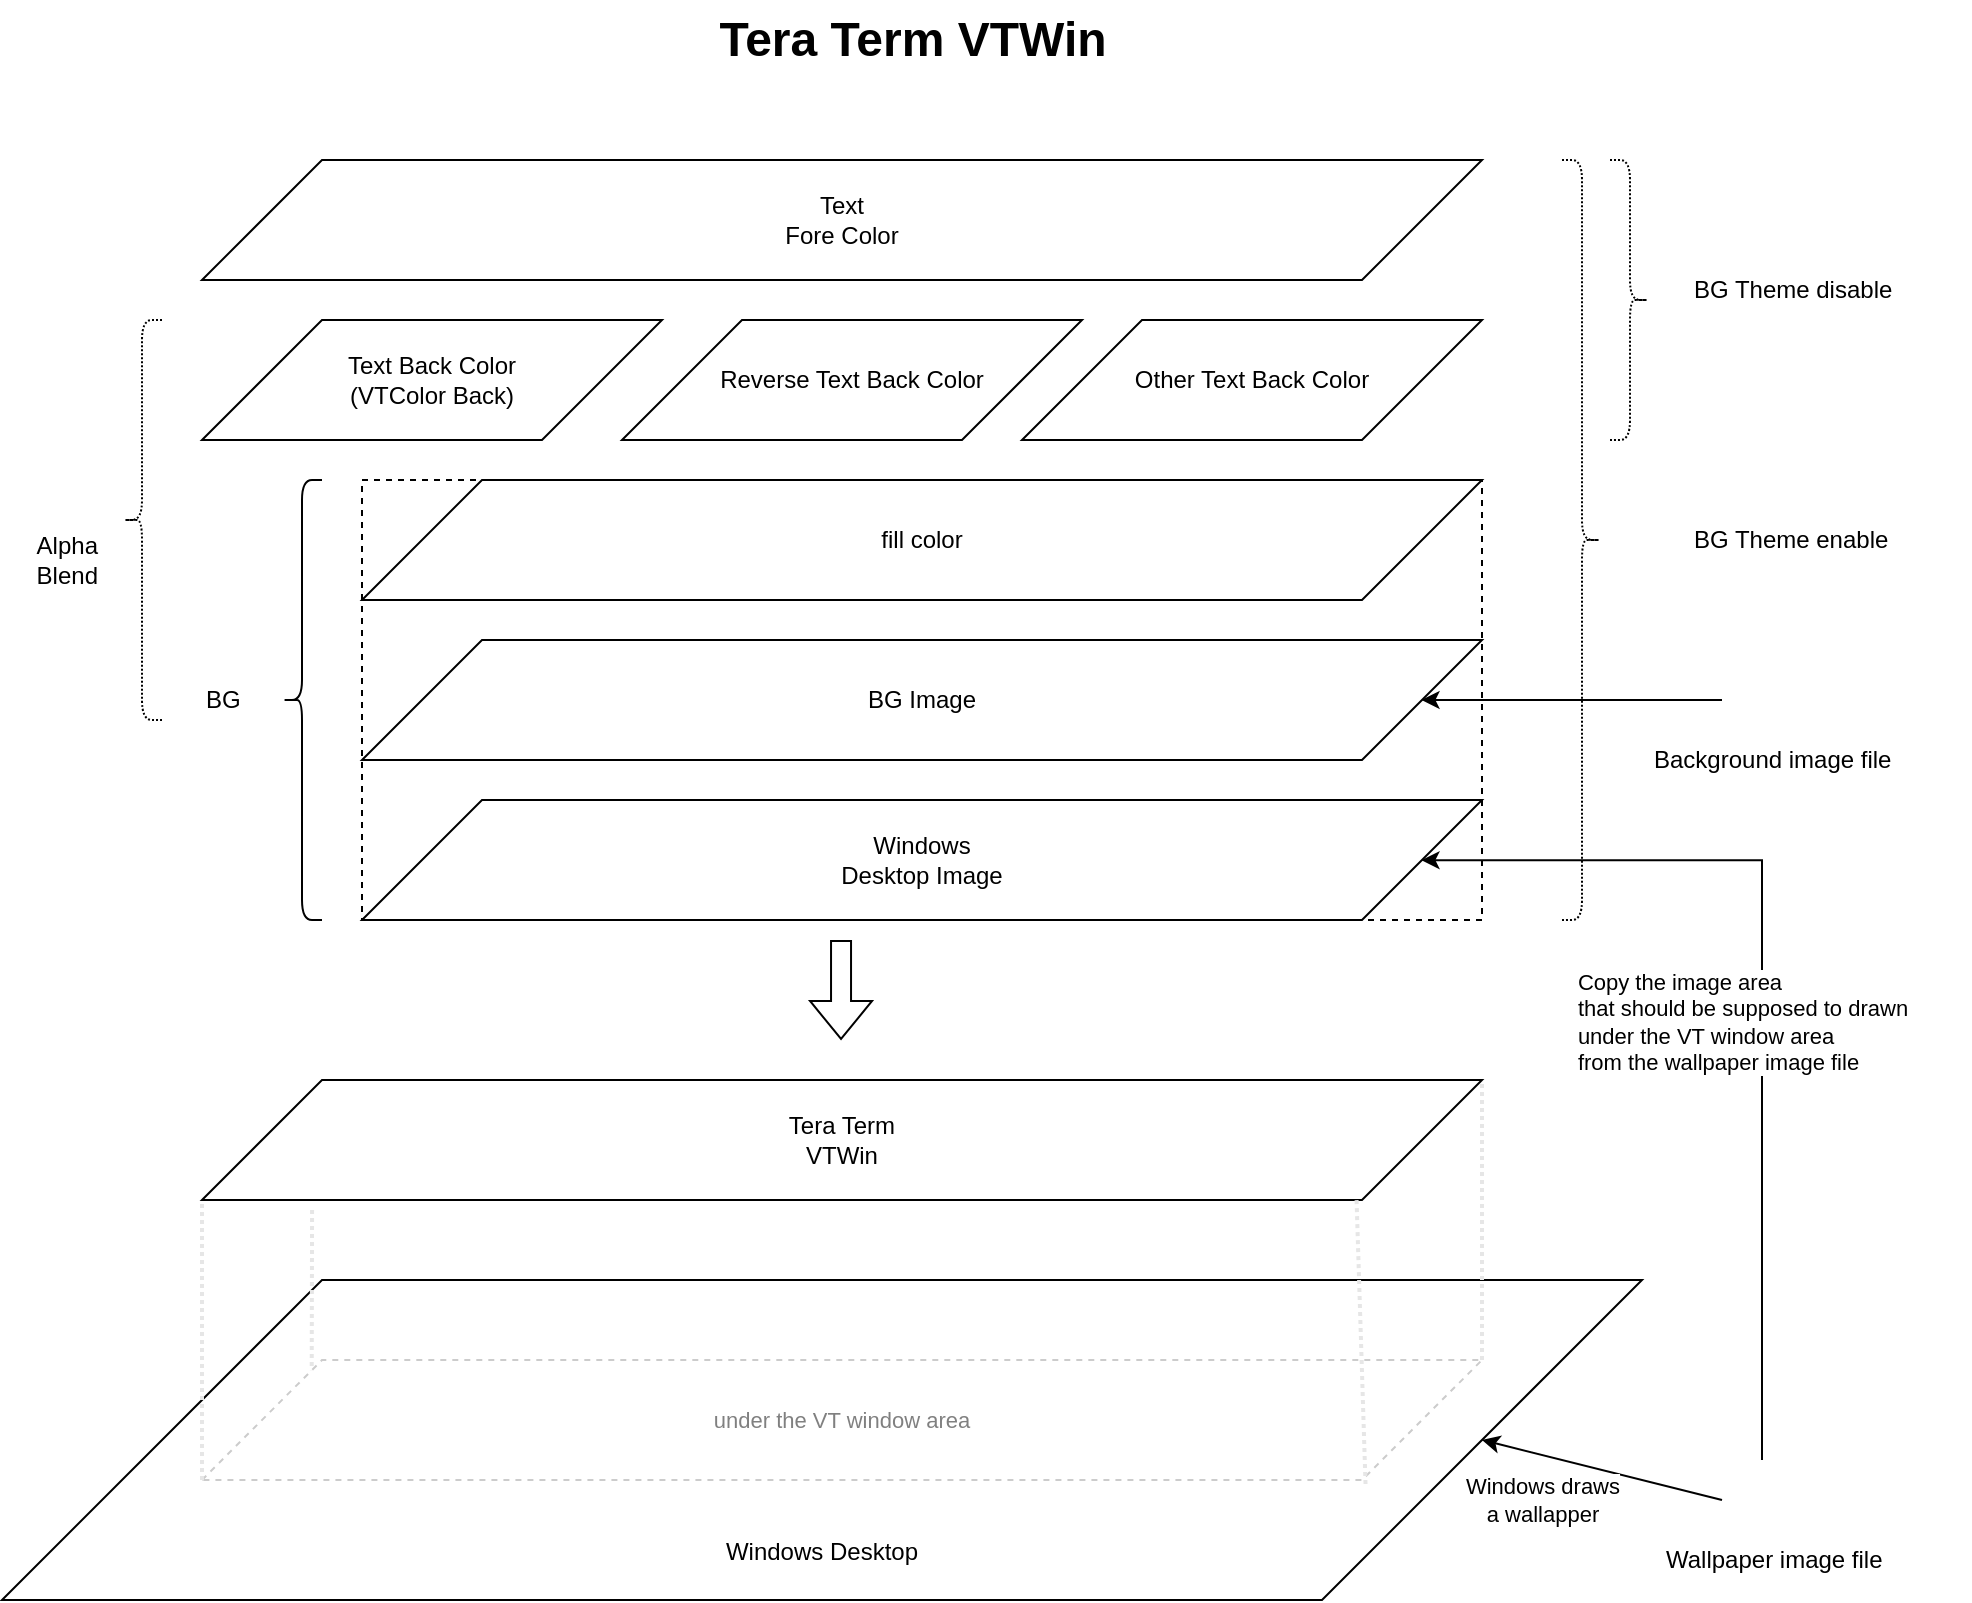 <mxfile version="24.0.4" type="device">
  <diagram id="43EYmB6aX4fBDrA9yYFB" name="ページ1">
    <mxGraphModel dx="1434" dy="738" grid="1" gridSize="10" guides="1" tooltips="1" connect="1" arrows="1" fold="1" page="1" pageScale="1" pageWidth="827" pageHeight="1169" math="0" shadow="0">
      <root>
        <mxCell id="0" />
        <mxCell id="1" parent="0" />
        <mxCell id="66j4xYBHwLRptgbT5V5Y-3" value="Windows&lt;br&gt;Desktop Image" style="shape=parallelogram;perimeter=parallelogramPerimeter;whiteSpace=wrap;html=1;fixedSize=1;size=60;" parent="1" vertex="1">
          <mxGeometry x="200" y="680" width="560" height="60" as="geometry" />
        </mxCell>
        <mxCell id="66j4xYBHwLRptgbT5V5Y-4" value="BG Image" style="shape=parallelogram;perimeter=parallelogramPerimeter;whiteSpace=wrap;html=1;fixedSize=1;size=60;" parent="1" vertex="1">
          <mxGeometry x="200" y="600" width="560" height="60" as="geometry" />
        </mxCell>
        <mxCell id="66j4xYBHwLRptgbT5V5Y-5" value="Other Text Back Color" style="shape=parallelogram;perimeter=parallelogramPerimeter;whiteSpace=wrap;html=1;fixedSize=1;size=60;" parent="1" vertex="1">
          <mxGeometry x="530" y="440" width="230" height="60" as="geometry" />
        </mxCell>
        <mxCell id="66j4xYBHwLRptgbT5V5Y-14" value="Text&lt;br&gt;Fore Color" style="shape=parallelogram;perimeter=parallelogramPerimeter;whiteSpace=wrap;html=1;fixedSize=1;size=60;" parent="1" vertex="1">
          <mxGeometry x="120" y="360" width="640" height="60" as="geometry" />
        </mxCell>
        <mxCell id="66j4xYBHwLRptgbT5V5Y-15" value="Text Back Color&lt;br&gt;(VTColor Back)" style="shape=parallelogram;perimeter=parallelogramPerimeter;whiteSpace=wrap;html=1;fixedSize=1;size=60;" parent="1" vertex="1">
          <mxGeometry x="120" y="440" width="230" height="60" as="geometry" />
        </mxCell>
        <mxCell id="66j4xYBHwLRptgbT5V5Y-19" value="Tera Term VTWin" style="text;strokeColor=none;fillColor=none;html=1;fontSize=24;fontStyle=1;verticalAlign=middle;align=center;" parent="1" vertex="1">
          <mxGeometry x="340" y="280" width="270" height="40" as="geometry" />
        </mxCell>
        <mxCell id="66j4xYBHwLRptgbT5V5Y-34" value="Tera Term&lt;br&gt;VTWin" style="shape=parallelogram;perimeter=parallelogramPerimeter;whiteSpace=wrap;html=1;fixedSize=1;size=60;" parent="1" vertex="1">
          <mxGeometry x="120" y="820" width="640" height="60" as="geometry" />
        </mxCell>
        <mxCell id="66j4xYBHwLRptgbT5V5Y-35" value="" style="shape=flexArrow;endArrow=classic;html=1;rounded=0;fontSize=15;" parent="1" edge="1">
          <mxGeometry width="50" height="50" relative="1" as="geometry">
            <mxPoint x="439.52" y="750" as="sourcePoint" />
            <mxPoint x="439.52" y="800" as="targetPoint" />
          </mxGeometry>
        </mxCell>
        <mxCell id="OhC7uDgcLruI0Fo6Zqfk-2" value="fill color" style="shape=parallelogram;perimeter=parallelogramPerimeter;whiteSpace=wrap;html=1;fixedSize=1;size=60;" parent="1" vertex="1">
          <mxGeometry x="200" y="520" width="560" height="60" as="geometry" />
        </mxCell>
        <mxCell id="OhC7uDgcLruI0Fo6Zqfk-3" value="Reverse Text Back Color" style="shape=parallelogram;perimeter=parallelogramPerimeter;whiteSpace=wrap;html=1;fixedSize=1;size=60;" parent="1" vertex="1">
          <mxGeometry x="330" y="440" width="230" height="60" as="geometry" />
        </mxCell>
        <mxCell id="OhC7uDgcLruI0Fo6Zqfk-6" value="" style="rounded=0;whiteSpace=wrap;html=1;fillColor=none;dashed=1;" parent="1" vertex="1">
          <mxGeometry x="200" y="520" width="560" height="220" as="geometry" />
        </mxCell>
        <mxCell id="OhC7uDgcLruI0Fo6Zqfk-11" value="" style="shape=curlyBracket;whiteSpace=wrap;html=1;rounded=1;dashed=1;dashPattern=1 1;fillColor=none;" parent="1" vertex="1">
          <mxGeometry x="80" y="440" width="20" height="200" as="geometry" />
        </mxCell>
        <mxCell id="OhC7uDgcLruI0Fo6Zqfk-12" value="Alpha&lt;br&gt;Blend" style="text;html=1;strokeColor=none;fillColor=none;align=right;verticalAlign=middle;whiteSpace=wrap;rounded=0;dashed=1;dashPattern=1 1;" parent="1" vertex="1">
          <mxGeometry x="20" y="545" width="50" height="30" as="geometry" />
        </mxCell>
        <mxCell id="OhC7uDgcLruI0Fo6Zqfk-4" value="" style="shape=curlyBracket;whiteSpace=wrap;html=1;rounded=1;" parent="1" vertex="1">
          <mxGeometry x="160" y="520" width="20" height="220" as="geometry" />
        </mxCell>
        <mxCell id="OhC7uDgcLruI0Fo6Zqfk-5" value="BG" style="text;html=1;strokeColor=none;fillColor=none;align=left;verticalAlign=middle;whiteSpace=wrap;rounded=0;" parent="1" vertex="1">
          <mxGeometry x="120" y="615" width="50" height="30" as="geometry" />
        </mxCell>
        <mxCell id="OhC7uDgcLruI0Fo6Zqfk-14" value="" style="shape=curlyBracket;whiteSpace=wrap;html=1;rounded=1;flipH=1;dashed=1;dashPattern=1 1;fillColor=none;" parent="1" vertex="1">
          <mxGeometry x="824" y="360" width="20" height="140" as="geometry" />
        </mxCell>
        <mxCell id="OhC7uDgcLruI0Fo6Zqfk-15" value="BG Theme disable" style="text;html=1;strokeColor=none;fillColor=none;align=left;verticalAlign=middle;whiteSpace=wrap;rounded=0;dashed=1;dashPattern=1 1;" parent="1" vertex="1">
          <mxGeometry x="864" y="410" width="140" height="30" as="geometry" />
        </mxCell>
        <mxCell id="OhC7uDgcLruI0Fo6Zqfk-16" value="" style="shape=curlyBracket;whiteSpace=wrap;html=1;rounded=1;flipH=1;dashed=1;dashPattern=1 1;fillColor=none;" parent="1" vertex="1">
          <mxGeometry x="800" y="360" width="20" height="380" as="geometry" />
        </mxCell>
        <mxCell id="OhC7uDgcLruI0Fo6Zqfk-17" value="BG Theme enable" style="text;html=1;strokeColor=none;fillColor=none;align=left;verticalAlign=middle;whiteSpace=wrap;rounded=0;dashed=1;dashPattern=1 1;" parent="1" vertex="1">
          <mxGeometry x="864" y="535" width="140" height="30" as="geometry" />
        </mxCell>
        <mxCell id="sJWxUWgGRTOKlSUdBQws-1" value="" style="shape=image;html=1;verticalAlign=top;verticalLabelPosition=bottom;labelBackgroundColor=#ffffff;imageAspect=0;aspect=fixed;image=https://cdn3.iconfinder.com/data/icons/essential-pack-2/48/10-Image_File-128.png" parent="1" vertex="1">
          <mxGeometry x="880" y="610" width="40" height="40" as="geometry" />
        </mxCell>
        <mxCell id="sJWxUWgGRTOKlSUdBQws-2" value="Background image file" style="text;html=1;strokeColor=none;fillColor=none;align=left;verticalAlign=middle;whiteSpace=wrap;rounded=0;dashed=1;dashPattern=1 1;" parent="1" vertex="1">
          <mxGeometry x="844" y="650" width="126" height="20" as="geometry" />
        </mxCell>
        <mxCell id="sJWxUWgGRTOKlSUdBQws-3" value="" style="endArrow=classic;html=1;rounded=0;exitX=0;exitY=0.5;exitDx=0;exitDy=0;entryX=0.946;entryY=0.5;entryDx=0;entryDy=0;entryPerimeter=0;" parent="1" source="sJWxUWgGRTOKlSUdBQws-1" target="OhC7uDgcLruI0Fo6Zqfk-6" edge="1">
          <mxGeometry width="50" height="50" relative="1" as="geometry">
            <mxPoint x="850" y="770" as="sourcePoint" />
            <mxPoint x="890" y="650" as="targetPoint" />
          </mxGeometry>
        </mxCell>
        <mxCell id="sJWxUWgGRTOKlSUdBQws-4" value="Windows Desktop&lt;div&gt;&lt;br&gt;&lt;/div&gt;" style="shape=parallelogram;perimeter=parallelogramPerimeter;whiteSpace=wrap;html=1;fixedSize=1;size=160;verticalAlign=bottom;" parent="1" vertex="1">
          <mxGeometry x="20" y="920" width="820" height="160" as="geometry" />
        </mxCell>
        <mxCell id="sJWxUWgGRTOKlSUdBQws-7" value="" style="shape=image;html=1;verticalAlign=top;verticalLabelPosition=bottom;labelBackgroundColor=#ffffff;imageAspect=0;aspect=fixed;image=https://cdn3.iconfinder.com/data/icons/essential-pack-2/48/10-Image_File-128.png" parent="1" vertex="1">
          <mxGeometry x="880" y="1010" width="40" height="40" as="geometry" />
        </mxCell>
        <mxCell id="sJWxUWgGRTOKlSUdBQws-8" value="Wallpaper image file" style="text;html=1;strokeColor=none;fillColor=none;align=left;verticalAlign=middle;whiteSpace=wrap;rounded=0;dashed=1;dashPattern=1 1;" parent="1" vertex="1">
          <mxGeometry x="850" y="1050" width="120" height="20" as="geometry" />
        </mxCell>
        <mxCell id="sJWxUWgGRTOKlSUdBQws-9" value="Windows draws&lt;div&gt;a wallapper&lt;/div&gt;" style="endArrow=classic;html=1;rounded=0;exitX=0;exitY=0.5;exitDx=0;exitDy=0;entryX=1;entryY=0.5;entryDx=0;entryDy=0;" parent="1" source="sJWxUWgGRTOKlSUdBQws-7" edge="1" target="sJWxUWgGRTOKlSUdBQws-4">
          <mxGeometry x="0.412" y="22" width="50" height="50" relative="1" as="geometry">
            <mxPoint x="840" y="1140" as="sourcePoint" />
            <mxPoint x="770" y="1030" as="targetPoint" />
            <mxPoint as="offset" />
          </mxGeometry>
        </mxCell>
        <mxCell id="sJWxUWgGRTOKlSUdBQws-10" value="" style="endArrow=classic;html=1;rounded=0;exitX=0.5;exitY=0;exitDx=0;exitDy=0;edgeStyle=orthogonalEdgeStyle;entryX=0.946;entryY=0.864;entryDx=0;entryDy=0;entryPerimeter=0;" parent="1" source="sJWxUWgGRTOKlSUdBQws-7" target="OhC7uDgcLruI0Fo6Zqfk-6" edge="1">
          <mxGeometry width="50" height="50" relative="1" as="geometry">
            <mxPoint x="930" y="850" as="sourcePoint" />
            <mxPoint x="980" y="800" as="targetPoint" />
            <Array as="points">
              <mxPoint x="900" y="710" />
            </Array>
          </mxGeometry>
        </mxCell>
        <mxCell id="sJWxUWgGRTOKlSUdBQws-11" value="&lt;div style=&quot;text-align: left;&quot;&gt;Copy the image area&lt;/div&gt;&lt;div style=&quot;text-align: left;&quot;&gt;that should be supposed to drawn&lt;/div&gt;&lt;div style=&quot;text-align: left;&quot;&gt;under the VT window area&lt;/div&gt;&lt;div style=&quot;text-align: left;&quot;&gt;from the wallpaper image file&lt;br&gt;&lt;/div&gt;" style="edgeLabel;html=1;align=center;verticalAlign=middle;resizable=0;points=[];" parent="sJWxUWgGRTOKlSUdBQws-10" vertex="1" connectable="0">
          <mxGeometry x="-0.164" y="-5" relative="1" as="geometry">
            <mxPoint x="-15" y="-23" as="offset" />
          </mxGeometry>
        </mxCell>
        <mxCell id="sJWxUWgGRTOKlSUdBQws-13" value="&lt;span style=&quot;font-size: 11px; text-align: left; text-wrap: nowrap; background-color: rgb(255, 255, 255);&quot;&gt;under the VT window area&lt;/span&gt;" style="shape=parallelogram;perimeter=parallelogramPerimeter;whiteSpace=wrap;html=1;fixedSize=1;size=60;dashed=1;strokeColor=#CCCCCC;fontColor=#808080;" parent="1" vertex="1">
          <mxGeometry x="120" y="960" width="640" height="60" as="geometry" />
        </mxCell>
        <mxCell id="sJWxUWgGRTOKlSUdBQws-14" value="" style="endArrow=none;dashed=1;html=1;strokeWidth=2;rounded=0;entryX=0;entryY=1;entryDx=0;entryDy=0;exitX=0;exitY=1;exitDx=0;exitDy=0;dashPattern=1 1;strokeColor=#E6E6E6;" parent="1" source="sJWxUWgGRTOKlSUdBQws-13" target="66j4xYBHwLRptgbT5V5Y-34" edge="1">
          <mxGeometry width="50" height="50" relative="1" as="geometry">
            <mxPoint x="580" y="770" as="sourcePoint" />
            <mxPoint x="630" y="720" as="targetPoint" />
          </mxGeometry>
        </mxCell>
        <mxCell id="sJWxUWgGRTOKlSUdBQws-15" value="" style="endArrow=none;dashed=1;html=1;strokeWidth=2;rounded=0;entryX=0.902;entryY=1;entryDx=0;entryDy=0;exitX=0.909;exitY=1.033;exitDx=0;exitDy=0;dashPattern=1 1;strokeColor=#E6E6E6;entryPerimeter=0;exitPerimeter=0;" parent="1" source="sJWxUWgGRTOKlSUdBQws-13" target="66j4xYBHwLRptgbT5V5Y-34" edge="1">
          <mxGeometry width="50" height="50" relative="1" as="geometry">
            <mxPoint x="670" y="1050" as="sourcePoint" />
            <mxPoint x="670" y="910" as="targetPoint" />
          </mxGeometry>
        </mxCell>
        <mxCell id="sJWxUWgGRTOKlSUdBQws-16" value="" style="endArrow=none;dashed=1;html=1;strokeWidth=2;rounded=0;entryX=1;entryY=0;entryDx=0;entryDy=0;exitX=1;exitY=0;exitDx=0;exitDy=0;dashPattern=1 1;strokeColor=#E6E6E6;" parent="1" source="sJWxUWgGRTOKlSUdBQws-13" target="66j4xYBHwLRptgbT5V5Y-34" edge="1">
          <mxGeometry width="50" height="50" relative="1" as="geometry">
            <mxPoint x="712" y="1032" as="sourcePoint" />
            <mxPoint x="707" y="890" as="targetPoint" />
          </mxGeometry>
        </mxCell>
        <mxCell id="sJWxUWgGRTOKlSUdBQws-17" value="" style="endArrow=none;dashed=1;html=1;strokeWidth=2;rounded=0;entryX=0;entryY=0;entryDx=0;entryDy=0;dashPattern=1 1;strokeColor=#E6E6E6;exitX=0.086;exitY=1.083;exitDx=0;exitDy=0;exitPerimeter=0;" parent="1" source="66j4xYBHwLRptgbT5V5Y-34" target="sJWxUWgGRTOKlSUdBQws-13" edge="1">
          <mxGeometry width="50" height="50" relative="1" as="geometry">
            <mxPoint x="180" y="910" as="sourcePoint" />
            <mxPoint x="770" y="830" as="targetPoint" />
          </mxGeometry>
        </mxCell>
      </root>
    </mxGraphModel>
  </diagram>
</mxfile>

